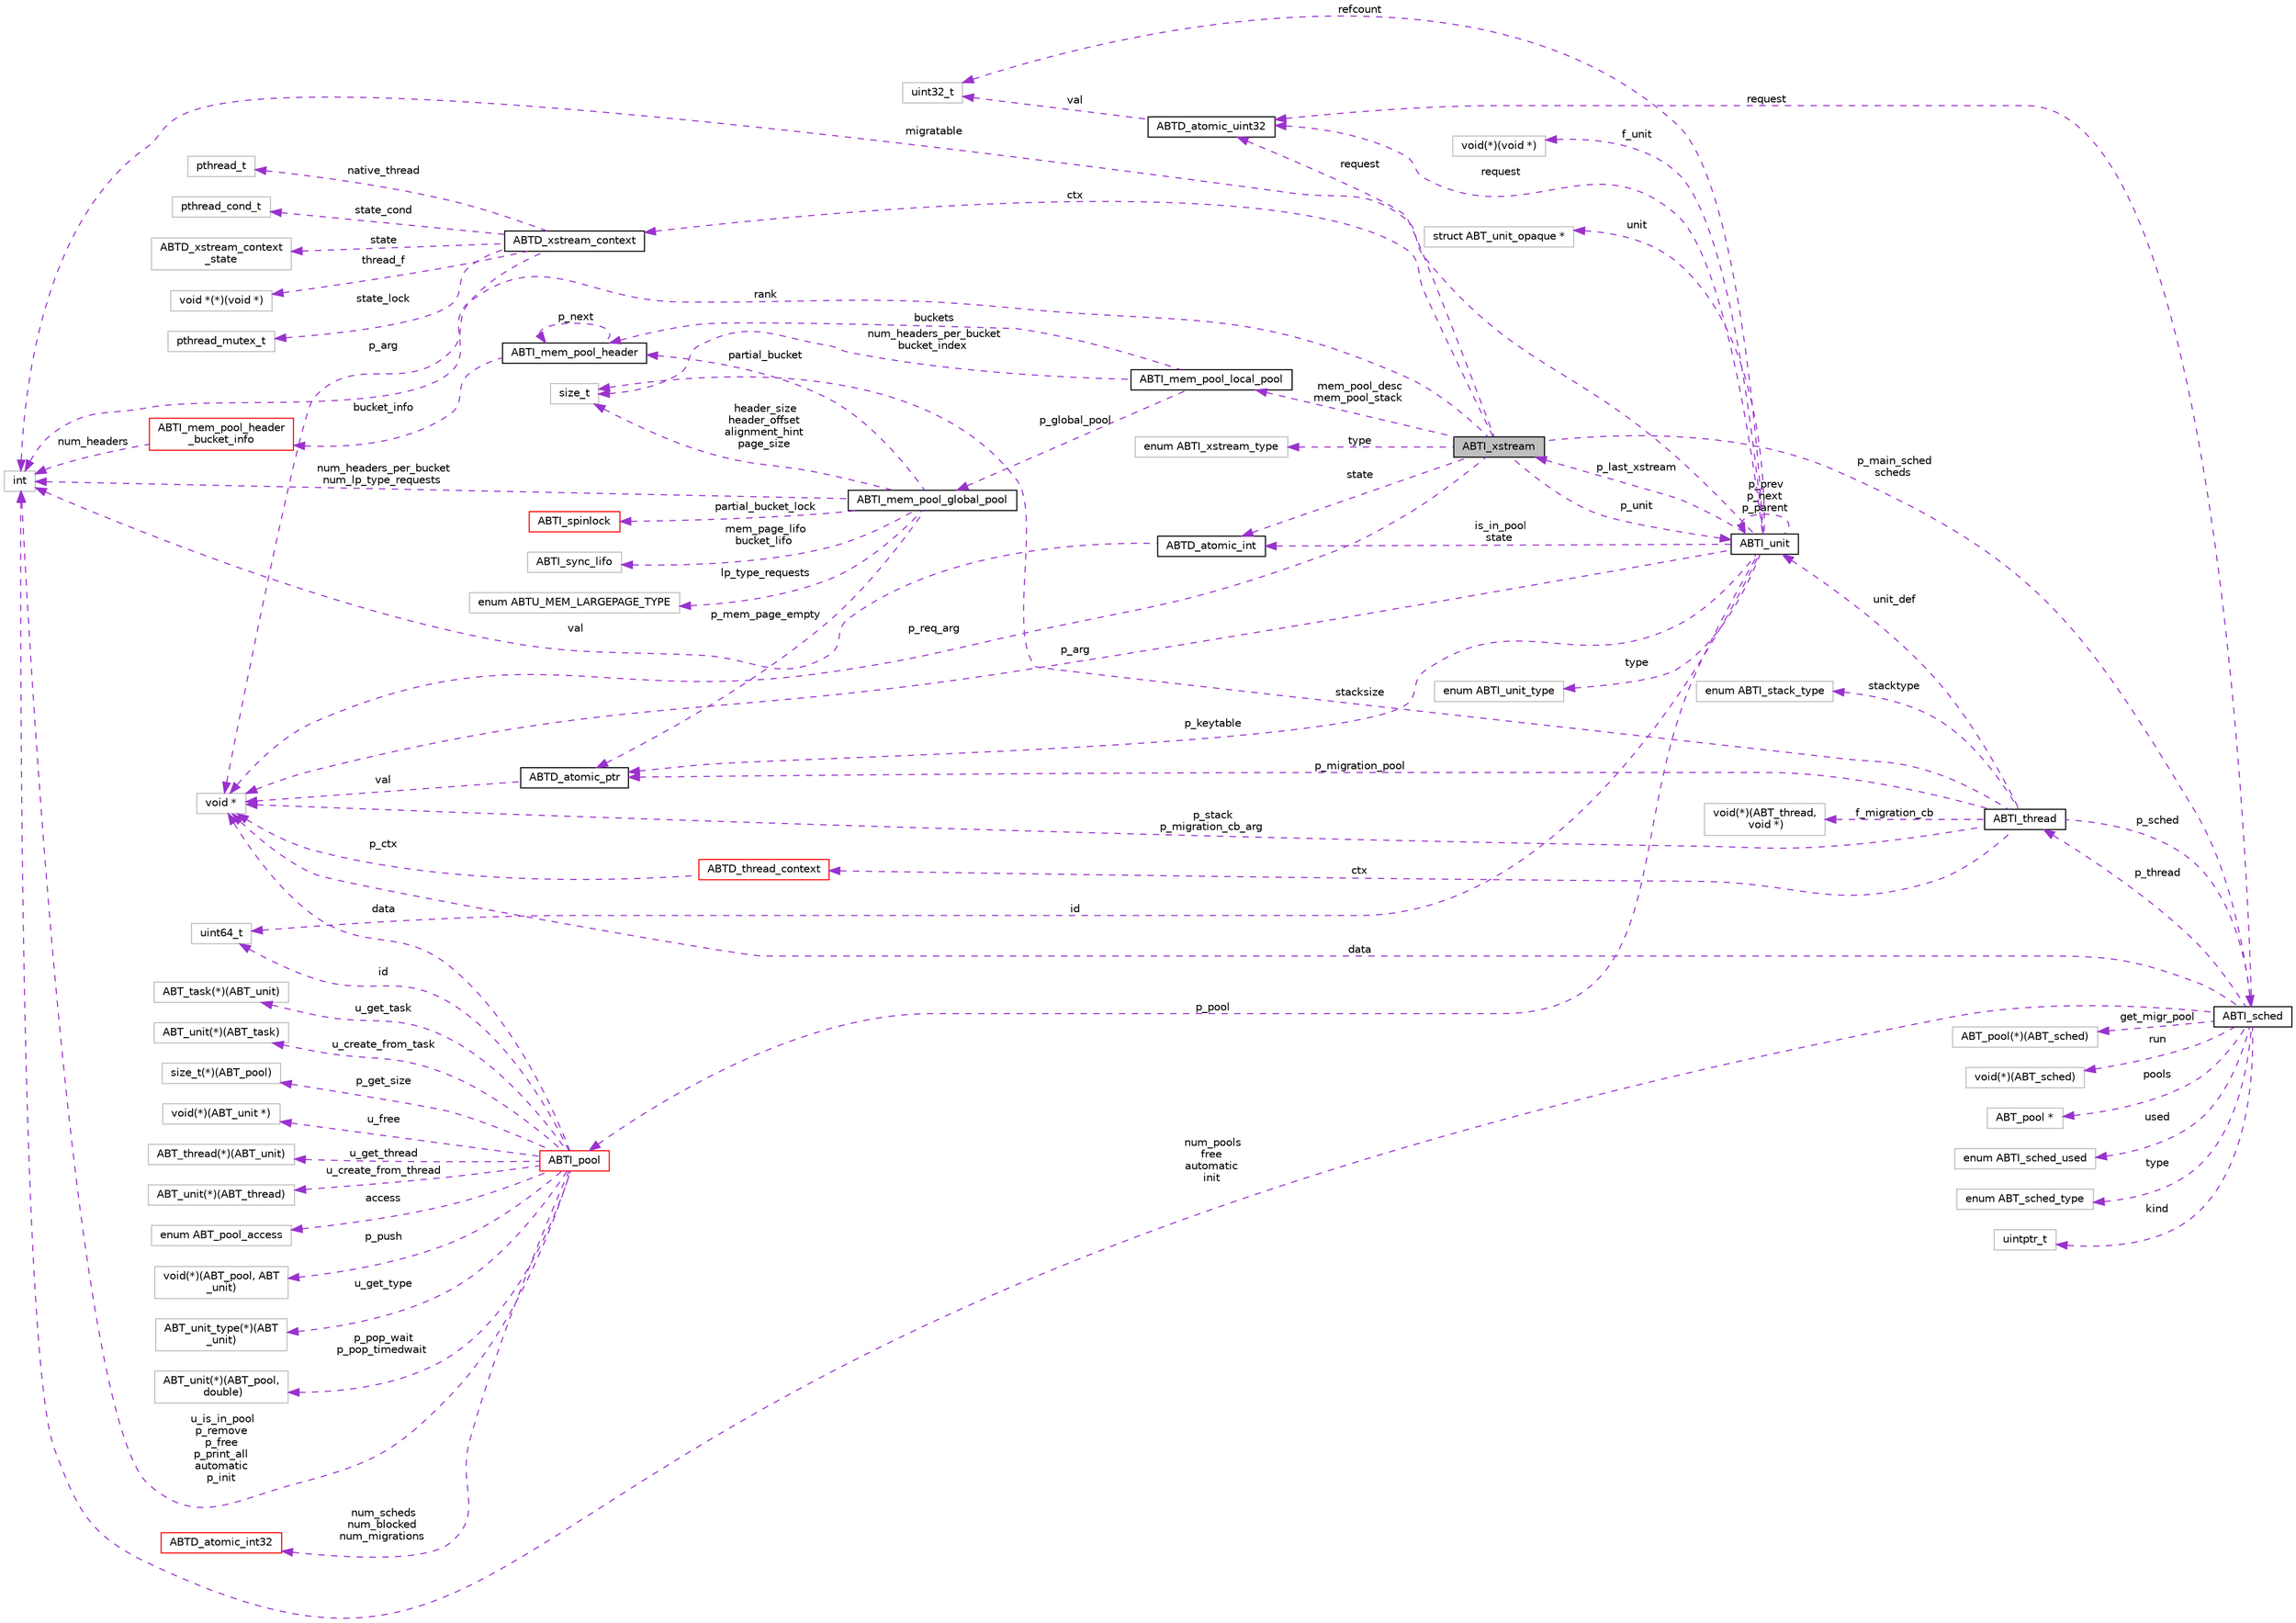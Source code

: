 digraph "ABTI_xstream"
{
  edge [fontname="Helvetica",fontsize="10",labelfontname="Helvetica",labelfontsize="10"];
  node [fontname="Helvetica",fontsize="10",shape=record];
  rankdir="LR";
  Node1 [label="ABTI_xstream",height=0.2,width=0.4,color="black", fillcolor="grey75", style="filled" fontcolor="black"];
  Node2 -> Node1 [dir="back",color="darkorchid3",fontsize="10",style="dashed",label=" ctx" ,fontname="Helvetica"];
  Node2 [label="ABTD_xstream_context",height=0.2,width=0.4,color="black", fillcolor="white", style="filled",URL="$df/dec/structABTD__xstream__context.html"];
  Node3 -> Node2 [dir="back",color="darkorchid3",fontsize="10",style="dashed",label=" state" ,fontname="Helvetica"];
  Node3 [label="ABTD_xstream_context\l_state",height=0.2,width=0.4,color="grey75", fillcolor="white", style="filled"];
  Node4 -> Node2 [dir="back",color="darkorchid3",fontsize="10",style="dashed",label=" thread_f" ,fontname="Helvetica"];
  Node4 [label="void *(*)(void *)",height=0.2,width=0.4,color="grey75", fillcolor="white", style="filled"];
  Node5 -> Node2 [dir="back",color="darkorchid3",fontsize="10",style="dashed",label=" state_lock" ,fontname="Helvetica"];
  Node5 [label="pthread_mutex_t",height=0.2,width=0.4,color="grey75", fillcolor="white", style="filled"];
  Node6 -> Node2 [dir="back",color="darkorchid3",fontsize="10",style="dashed",label=" native_thread" ,fontname="Helvetica"];
  Node6 [label="pthread_t",height=0.2,width=0.4,color="grey75", fillcolor="white", style="filled"];
  Node7 -> Node2 [dir="back",color="darkorchid3",fontsize="10",style="dashed",label=" state_cond" ,fontname="Helvetica"];
  Node7 [label="pthread_cond_t",height=0.2,width=0.4,color="grey75", fillcolor="white", style="filled"];
  Node8 -> Node2 [dir="back",color="darkorchid3",fontsize="10",style="dashed",label=" p_arg" ,fontname="Helvetica"];
  Node8 [label="void *",height=0.2,width=0.4,color="grey75", fillcolor="white", style="filled"];
  Node9 -> Node1 [dir="back",color="darkorchid3",fontsize="10",style="dashed",label=" p_main_sched\nscheds" ,fontname="Helvetica"];
  Node9 [label="ABTI_sched",height=0.2,width=0.4,color="black", fillcolor="white", style="filled",URL="$d0/dd5/structABTI__sched.html"];
  Node10 -> Node9 [dir="back",color="darkorchid3",fontsize="10",style="dashed",label=" p_thread" ,fontname="Helvetica"];
  Node10 [label="ABTI_thread",height=0.2,width=0.4,color="black", fillcolor="white", style="filled",URL="$d3/d55/structABTI__thread.html"];
  Node9 -> Node10 [dir="back",color="darkorchid3",fontsize="10",style="dashed",label=" p_sched" ,fontname="Helvetica"];
  Node11 -> Node10 [dir="back",color="darkorchid3",fontsize="10",style="dashed",label=" stacksize" ,fontname="Helvetica"];
  Node11 [label="size_t",height=0.2,width=0.4,color="grey75", fillcolor="white", style="filled"];
  Node12 -> Node10 [dir="back",color="darkorchid3",fontsize="10",style="dashed",label=" ctx" ,fontname="Helvetica"];
  Node12 [label="ABTD_thread_context",height=0.2,width=0.4,color="red", fillcolor="white", style="filled",URL="$d5/de4/structABTD__thread__context.html"];
  Node8 -> Node12 [dir="back",color="darkorchid3",fontsize="10",style="dashed",label=" p_ctx" ,fontname="Helvetica"];
  Node13 -> Node10 [dir="back",color="darkorchid3",fontsize="10",style="dashed",label=" p_migration_pool" ,fontname="Helvetica"];
  Node13 [label="ABTD_atomic_ptr",height=0.2,width=0.4,color="black", fillcolor="white", style="filled",URL="$df/d5b/structABTD__atomic__ptr.html"];
  Node8 -> Node13 [dir="back",color="darkorchid3",fontsize="10",style="dashed",label=" val" ,fontname="Helvetica"];
  Node14 -> Node10 [dir="back",color="darkorchid3",fontsize="10",style="dashed",label=" stacktype" ,fontname="Helvetica"];
  Node14 [label="enum ABTI_stack_type",height=0.2,width=0.4,color="grey75", fillcolor="white", style="filled"];
  Node15 -> Node10 [dir="back",color="darkorchid3",fontsize="10",style="dashed",label=" f_migration_cb" ,fontname="Helvetica"];
  Node15 [label="void(*)(ABT_thread,\l void *)",height=0.2,width=0.4,color="grey75", fillcolor="white", style="filled"];
  Node8 -> Node10 [dir="back",color="darkorchid3",fontsize="10",style="dashed",label=" p_stack\np_migration_cb_arg" ,fontname="Helvetica"];
  Node16 -> Node10 [dir="back",color="darkorchid3",fontsize="10",style="dashed",label=" unit_def" ,fontname="Helvetica"];
  Node16 [label="ABTI_unit",height=0.2,width=0.4,color="black", fillcolor="white", style="filled",URL="$dc/d58/structABTI__unit.html"];
  Node17 -> Node16 [dir="back",color="darkorchid3",fontsize="10",style="dashed",label=" f_unit" ,fontname="Helvetica"];
  Node17 [label="void(*)(void *)",height=0.2,width=0.4,color="grey75", fillcolor="white", style="filled"];
  Node18 -> Node16 [dir="back",color="darkorchid3",fontsize="10",style="dashed",label=" id" ,fontname="Helvetica"];
  Node18 [label="uint64_t",height=0.2,width=0.4,color="grey75", fillcolor="white", style="filled"];
  Node19 -> Node16 [dir="back",color="darkorchid3",fontsize="10",style="dashed",label=" p_pool" ,fontname="Helvetica"];
  Node19 [label="ABTI_pool",height=0.2,width=0.4,color="red", fillcolor="white", style="filled",URL="$df/d65/structABTI__pool.html"];
  Node20 -> Node19 [dir="back",color="darkorchid3",fontsize="10",style="dashed",label=" p_get_size" ,fontname="Helvetica"];
  Node20 [label="size_t(*)(ABT_pool)",height=0.2,width=0.4,color="grey75", fillcolor="white", style="filled"];
  Node21 -> Node19 [dir="back",color="darkorchid3",fontsize="10",style="dashed",label=" u_free" ,fontname="Helvetica"];
  Node21 [label="void(*)(ABT_unit *)",height=0.2,width=0.4,color="grey75", fillcolor="white", style="filled"];
  Node22 -> Node19 [dir="back",color="darkorchid3",fontsize="10",style="dashed",label=" u_get_thread" ,fontname="Helvetica"];
  Node22 [label="ABT_thread(*)(ABT_unit)",height=0.2,width=0.4,color="grey75", fillcolor="white", style="filled"];
  Node23 -> Node19 [dir="back",color="darkorchid3",fontsize="10",style="dashed",label=" u_create_from_thread" ,fontname="Helvetica"];
  Node23 [label="ABT_unit(*)(ABT_thread)",height=0.2,width=0.4,color="grey75", fillcolor="white", style="filled"];
  Node18 -> Node19 [dir="back",color="darkorchid3",fontsize="10",style="dashed",label=" id" ,fontname="Helvetica"];
  Node24 -> Node19 [dir="back",color="darkorchid3",fontsize="10",style="dashed",label=" access" ,fontname="Helvetica"];
  Node24 [label="enum ABT_pool_access",height=0.2,width=0.4,color="grey75", fillcolor="white", style="filled"];
  Node25 -> Node19 [dir="back",color="darkorchid3",fontsize="10",style="dashed",label=" p_push" ,fontname="Helvetica"];
  Node25 [label="void(*)(ABT_pool, ABT\l_unit)",height=0.2,width=0.4,color="grey75", fillcolor="white", style="filled"];
  Node26 -> Node19 [dir="back",color="darkorchid3",fontsize="10",style="dashed",label=" u_get_type" ,fontname="Helvetica"];
  Node26 [label="ABT_unit_type(*)(ABT\l_unit)",height=0.2,width=0.4,color="grey75", fillcolor="white", style="filled"];
  Node27 -> Node19 [dir="back",color="darkorchid3",fontsize="10",style="dashed",label=" p_pop_wait\np_pop_timedwait" ,fontname="Helvetica"];
  Node27 [label="ABT_unit(*)(ABT_pool,\l double)",height=0.2,width=0.4,color="grey75", fillcolor="white", style="filled"];
  Node28 -> Node19 [dir="back",color="darkorchid3",fontsize="10",style="dashed",label=" u_is_in_pool\np_remove\np_free\np_print_all\nautomatic\np_init" ,fontname="Helvetica"];
  Node28 [label="int",height=0.2,width=0.4,color="grey75", fillcolor="white", style="filled"];
  Node29 -> Node19 [dir="back",color="darkorchid3",fontsize="10",style="dashed",label=" num_scheds\nnum_blocked\nnum_migrations" ,fontname="Helvetica"];
  Node29 [label="ABTD_atomic_int32",height=0.2,width=0.4,color="red", fillcolor="white", style="filled",URL="$db/d9a/structABTD__atomic__int32.html"];
  Node30 -> Node19 [dir="back",color="darkorchid3",fontsize="10",style="dashed",label=" u_get_task" ,fontname="Helvetica"];
  Node30 [label="ABT_task(*)(ABT_unit)",height=0.2,width=0.4,color="grey75", fillcolor="white", style="filled"];
  Node31 -> Node19 [dir="back",color="darkorchid3",fontsize="10",style="dashed",label=" u_create_from_task" ,fontname="Helvetica"];
  Node31 [label="ABT_unit(*)(ABT_task)",height=0.2,width=0.4,color="grey75", fillcolor="white", style="filled"];
  Node8 -> Node19 [dir="back",color="darkorchid3",fontsize="10",style="dashed",label=" data" ,fontname="Helvetica"];
  Node1 -> Node16 [dir="back",color="darkorchid3",fontsize="10",style="dashed",label=" p_last_xstream" ,fontname="Helvetica"];
  Node32 -> Node16 [dir="back",color="darkorchid3",fontsize="10",style="dashed",label=" refcount" ,fontname="Helvetica"];
  Node32 [label="uint32_t",height=0.2,width=0.4,color="grey75", fillcolor="white", style="filled"];
  Node28 -> Node16 [dir="back",color="darkorchid3",fontsize="10",style="dashed",label=" migratable" ,fontname="Helvetica"];
  Node33 -> Node16 [dir="back",color="darkorchid3",fontsize="10",style="dashed",label=" is_in_pool\nstate" ,fontname="Helvetica"];
  Node33 [label="ABTD_atomic_int",height=0.2,width=0.4,color="black", fillcolor="white", style="filled",URL="$d5/df5/structABTD__atomic__int.html"];
  Node28 -> Node33 [dir="back",color="darkorchid3",fontsize="10",style="dashed",label=" val" ,fontname="Helvetica"];
  Node13 -> Node16 [dir="back",color="darkorchid3",fontsize="10",style="dashed",label=" p_keytable" ,fontname="Helvetica"];
  Node34 -> Node16 [dir="back",color="darkorchid3",fontsize="10",style="dashed",label=" request" ,fontname="Helvetica"];
  Node34 [label="ABTD_atomic_uint32",height=0.2,width=0.4,color="black", fillcolor="white", style="filled",URL="$db/df7/structABTD__atomic__uint32.html"];
  Node32 -> Node34 [dir="back",color="darkorchid3",fontsize="10",style="dashed",label=" val" ,fontname="Helvetica"];
  Node35 -> Node16 [dir="back",color="darkorchid3",fontsize="10",style="dashed",label=" type" ,fontname="Helvetica"];
  Node35 [label="enum ABTI_unit_type",height=0.2,width=0.4,color="grey75", fillcolor="white", style="filled"];
  Node8 -> Node16 [dir="back",color="darkorchid3",fontsize="10",style="dashed",label=" p_arg" ,fontname="Helvetica"];
  Node36 -> Node16 [dir="back",color="darkorchid3",fontsize="10",style="dashed",label=" unit" ,fontname="Helvetica"];
  Node36 [label="struct ABT_unit_opaque *",height=0.2,width=0.4,color="grey75", fillcolor="white", style="filled"];
  Node16 -> Node16 [dir="back",color="darkorchid3",fontsize="10",style="dashed",label=" p_prev\np_next\np_parent" ,fontname="Helvetica"];
  Node37 -> Node9 [dir="back",color="darkorchid3",fontsize="10",style="dashed",label=" get_migr_pool" ,fontname="Helvetica"];
  Node37 [label="ABT_pool(*)(ABT_sched)",height=0.2,width=0.4,color="grey75", fillcolor="white", style="filled"];
  Node28 -> Node9 [dir="back",color="darkorchid3",fontsize="10",style="dashed",label=" num_pools\nfree\nautomatic\ninit" ,fontname="Helvetica"];
  Node38 -> Node9 [dir="back",color="darkorchid3",fontsize="10",style="dashed",label=" run" ,fontname="Helvetica"];
  Node38 [label="void(*)(ABT_sched)",height=0.2,width=0.4,color="grey75", fillcolor="white", style="filled"];
  Node39 -> Node9 [dir="back",color="darkorchid3",fontsize="10",style="dashed",label=" pools" ,fontname="Helvetica"];
  Node39 [label="ABT_pool *",height=0.2,width=0.4,color="grey75", fillcolor="white", style="filled"];
  Node34 -> Node9 [dir="back",color="darkorchid3",fontsize="10",style="dashed",label=" request" ,fontname="Helvetica"];
  Node40 -> Node9 [dir="back",color="darkorchid3",fontsize="10",style="dashed",label=" used" ,fontname="Helvetica"];
  Node40 [label="enum ABTI_sched_used",height=0.2,width=0.4,color="grey75", fillcolor="white", style="filled"];
  Node8 -> Node9 [dir="back",color="darkorchid3",fontsize="10",style="dashed",label=" data" ,fontname="Helvetica"];
  Node41 -> Node9 [dir="back",color="darkorchid3",fontsize="10",style="dashed",label=" type" ,fontname="Helvetica"];
  Node41 [label="enum ABT_sched_type",height=0.2,width=0.4,color="grey75", fillcolor="white", style="filled"];
  Node42 -> Node9 [dir="back",color="darkorchid3",fontsize="10",style="dashed",label=" kind" ,fontname="Helvetica"];
  Node42 [label="uintptr_t",height=0.2,width=0.4,color="grey75", fillcolor="white", style="filled"];
  Node43 -> Node1 [dir="back",color="darkorchid3",fontsize="10",style="dashed",label=" type" ,fontname="Helvetica"];
  Node43 [label="enum ABTI_xstream_type",height=0.2,width=0.4,color="grey75", fillcolor="white", style="filled"];
  Node33 -> Node1 [dir="back",color="darkorchid3",fontsize="10",style="dashed",label=" state" ,fontname="Helvetica"];
  Node28 -> Node1 [dir="back",color="darkorchid3",fontsize="10",style="dashed",label=" rank" ,fontname="Helvetica"];
  Node44 -> Node1 [dir="back",color="darkorchid3",fontsize="10",style="dashed",label=" mem_pool_desc\nmem_pool_stack" ,fontname="Helvetica"];
  Node44 [label="ABTI_mem_pool_local_pool",height=0.2,width=0.4,color="black", fillcolor="white", style="filled",URL="$d6/d69/structABTI__mem__pool__local__pool.html"];
  Node11 -> Node44 [dir="back",color="darkorchid3",fontsize="10",style="dashed",label=" num_headers_per_bucket\nbucket_index" ,fontname="Helvetica"];
  Node45 -> Node44 [dir="back",color="darkorchid3",fontsize="10",style="dashed",label=" buckets" ,fontname="Helvetica"];
  Node45 [label="ABTI_mem_pool_header",height=0.2,width=0.4,color="black", fillcolor="white", style="filled",URL="$de/d24/structABTI__mem__pool__header.html"];
  Node46 -> Node45 [dir="back",color="darkorchid3",fontsize="10",style="dashed",label=" bucket_info" ,fontname="Helvetica"];
  Node46 [label="ABTI_mem_pool_header\l_bucket_info",height=0.2,width=0.4,color="red", fillcolor="white", style="filled",URL="$d5/d6c/unionABTI__mem__pool__header__bucket__info.html"];
  Node28 -> Node46 [dir="back",color="darkorchid3",fontsize="10",style="dashed",label=" num_headers" ,fontname="Helvetica"];
  Node45 -> Node45 [dir="back",color="darkorchid3",fontsize="10",style="dashed",label=" p_next" ,fontname="Helvetica"];
  Node47 -> Node44 [dir="back",color="darkorchid3",fontsize="10",style="dashed",label=" p_global_pool" ,fontname="Helvetica"];
  Node47 [label="ABTI_mem_pool_global_pool",height=0.2,width=0.4,color="black", fillcolor="white", style="filled",URL="$d7/de4/structABTI__mem__pool__global__pool.html"];
  Node48 -> Node47 [dir="back",color="darkorchid3",fontsize="10",style="dashed",label=" partial_bucket_lock" ,fontname="Helvetica"];
  Node48 [label="ABTI_spinlock",height=0.2,width=0.4,color="red", fillcolor="white", style="filled",URL="$dc/d81/structABTI__spinlock.html"];
  Node49 -> Node47 [dir="back",color="darkorchid3",fontsize="10",style="dashed",label=" mem_page_lifo\nbucket_lifo" ,fontname="Helvetica"];
  Node49 [label="ABTI_sync_lifo",height=0.2,width=0.4,color="grey75", fillcolor="white", style="filled"];
  Node11 -> Node47 [dir="back",color="darkorchid3",fontsize="10",style="dashed",label=" header_size\nheader_offset\nalignment_hint\npage_size" ,fontname="Helvetica"];
  Node45 -> Node47 [dir="back",color="darkorchid3",fontsize="10",style="dashed",label=" partial_bucket" ,fontname="Helvetica"];
  Node28 -> Node47 [dir="back",color="darkorchid3",fontsize="10",style="dashed",label=" num_headers_per_bucket\nnum_lp_type_requests" ,fontname="Helvetica"];
  Node13 -> Node47 [dir="back",color="darkorchid3",fontsize="10",style="dashed",label=" p_mem_page_empty" ,fontname="Helvetica"];
  Node50 -> Node47 [dir="back",color="darkorchid3",fontsize="10",style="dashed",label=" lp_type_requests" ,fontname="Helvetica"];
  Node50 [label="enum ABTU_MEM_LARGEPAGE_TYPE",height=0.2,width=0.4,color="grey75", fillcolor="white", style="filled"];
  Node34 -> Node1 [dir="back",color="darkorchid3",fontsize="10",style="dashed",label=" request" ,fontname="Helvetica"];
  Node8 -> Node1 [dir="back",color="darkorchid3",fontsize="10",style="dashed",label=" p_req_arg" ,fontname="Helvetica"];
  Node16 -> Node1 [dir="back",color="darkorchid3",fontsize="10",style="dashed",label=" p_unit" ,fontname="Helvetica"];
}
